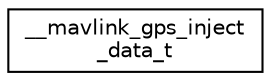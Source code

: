 digraph "Graphical Class Hierarchy"
{
 // INTERACTIVE_SVG=YES
  edge [fontname="Helvetica",fontsize="10",labelfontname="Helvetica",labelfontsize="10"];
  node [fontname="Helvetica",fontsize="10",shape=record];
  rankdir="LR";
  Node1 [label="__mavlink_gps_inject\l_data_t",height=0.2,width=0.4,color="black", fillcolor="white", style="filled",URL="$struct____mavlink__gps__inject__data__t.html"];
}
